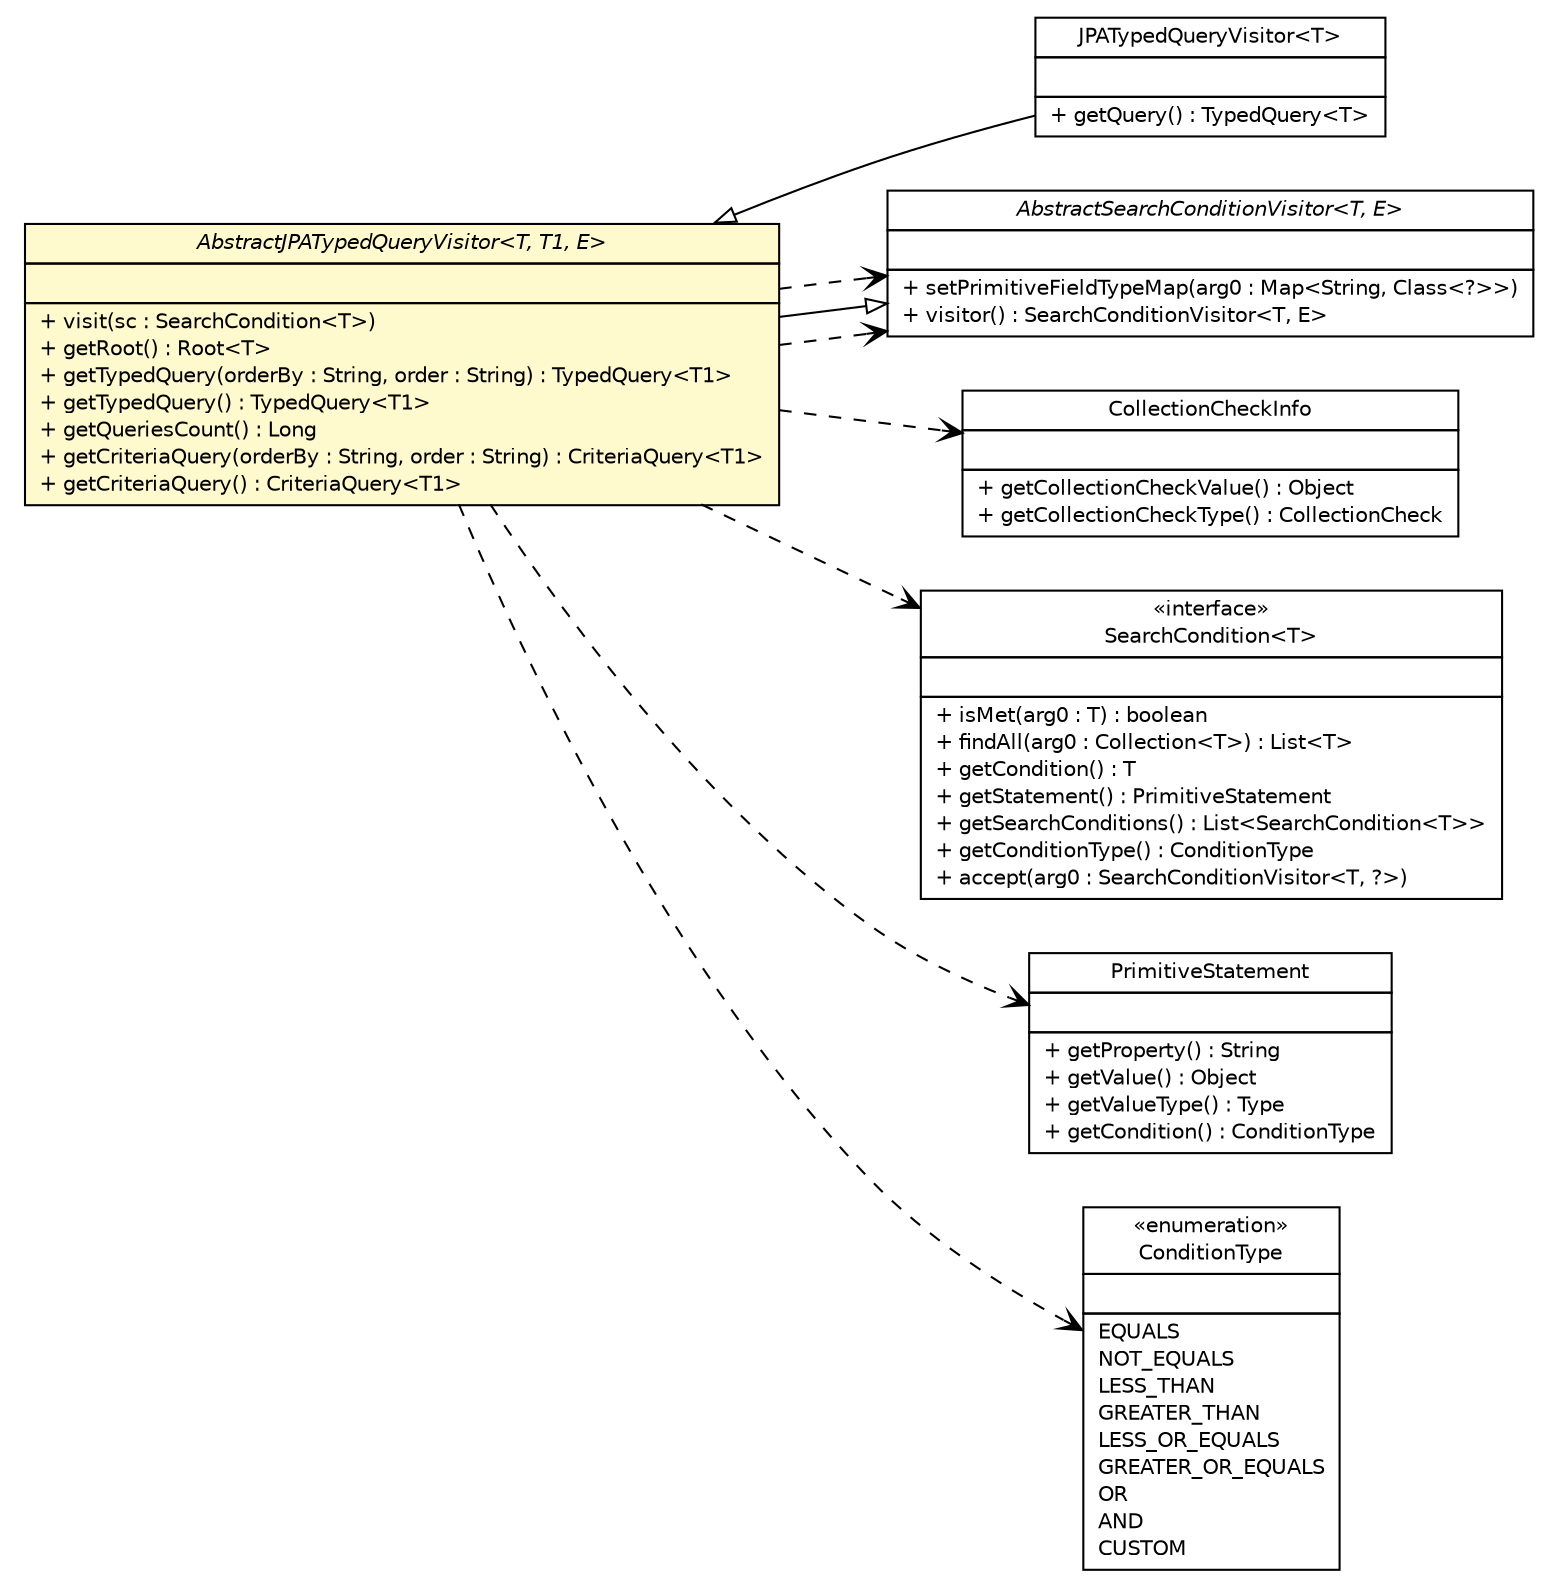 #!/usr/local/bin/dot
#
# Class diagram 
# Generated by UMLGraph version 5.1 (http://www.umlgraph.org/)
#

digraph G {
	edge [fontname="Helvetica",fontsize=10,labelfontname="Helvetica",labelfontsize=10];
	node [fontname="Helvetica",fontsize=10,shape=plaintext];
	nodesep=0.25;
	ranksep=0.5;
	rankdir=LR;
	// org.apache.cxf.jaxrs.ext.search.jpa.JPATypedQueryVisitor<T>
	c74122 [label=<<table title="org.apache.cxf.jaxrs.ext.search.jpa.JPATypedQueryVisitor" border="0" cellborder="1" cellspacing="0" cellpadding="2" port="p" href="./JPATypedQueryVisitor.html">
		<tr><td><table border="0" cellspacing="0" cellpadding="1">
<tr><td align="center" balign="center"> JPATypedQueryVisitor&lt;T&gt; </td></tr>
		</table></td></tr>
		<tr><td><table border="0" cellspacing="0" cellpadding="1">
<tr><td align="left" balign="left">  </td></tr>
		</table></td></tr>
		<tr><td><table border="0" cellspacing="0" cellpadding="1">
<tr><td align="left" balign="left"> + getQuery() : TypedQuery&lt;T&gt; </td></tr>
		</table></td></tr>
		</table>>, fontname="Helvetica", fontcolor="black", fontsize=10.0];
	// org.apache.cxf.jaxrs.ext.search.jpa.AbstractJPATypedQueryVisitor<T, T1, E>
	c74123 [label=<<table title="org.apache.cxf.jaxrs.ext.search.jpa.AbstractJPATypedQueryVisitor" border="0" cellborder="1" cellspacing="0" cellpadding="2" port="p" bgcolor="lemonChiffon" href="./AbstractJPATypedQueryVisitor.html">
		<tr><td><table border="0" cellspacing="0" cellpadding="1">
<tr><td align="center" balign="center"><font face="Helvetica-Oblique"> AbstractJPATypedQueryVisitor&lt;T, T1, E&gt; </font></td></tr>
		</table></td></tr>
		<tr><td><table border="0" cellspacing="0" cellpadding="1">
<tr><td align="left" balign="left">  </td></tr>
		</table></td></tr>
		<tr><td><table border="0" cellspacing="0" cellpadding="1">
<tr><td align="left" balign="left"> + visit(sc : SearchCondition&lt;T&gt;) </td></tr>
<tr><td align="left" balign="left"> + getRoot() : Root&lt;T&gt; </td></tr>
<tr><td align="left" balign="left"> + getTypedQuery(orderBy : String, order : String) : TypedQuery&lt;T1&gt; </td></tr>
<tr><td align="left" balign="left"> + getTypedQuery() : TypedQuery&lt;T1&gt; </td></tr>
<tr><td align="left" balign="left"> + getQueriesCount() : Long </td></tr>
<tr><td align="left" balign="left"> + getCriteriaQuery(orderBy : String, order : String) : CriteriaQuery&lt;T1&gt; </td></tr>
<tr><td align="left" balign="left"> + getCriteriaQuery() : CriteriaQuery&lt;T1&gt; </td></tr>
		</table></td></tr>
		</table>>, fontname="Helvetica", fontcolor="black", fontsize=10.0];
	//org.apache.cxf.jaxrs.ext.search.jpa.JPATypedQueryVisitor<T> extends org.apache.cxf.jaxrs.ext.search.jpa.AbstractJPATypedQueryVisitor<T, T, javax.persistence.TypedQuery<T>>
	c74123:p -> c74122:p [dir=back,arrowtail=empty];
	//org.apache.cxf.jaxrs.ext.search.jpa.AbstractJPATypedQueryVisitor<T, T1, E> extends org.apache.cxf.jaxrs.ext.search.visitor.AbstractSearchConditionVisitor<T, E>
	c74126:p -> c74123:p [dir=back,arrowtail=empty];
	// org.apache.cxf.jaxrs.ext.search.jpa.AbstractJPATypedQueryVisitor<T, T1, E> DEPEND org.apache.cxf.jaxrs.ext.search.collections.CollectionCheckInfo
	c74123:p -> c74127:p [taillabel="", label="", headlabel="", fontname="Helvetica", fontcolor="black", fontsize=10.0, color="black", arrowhead=open, style=dashed];
	// org.apache.cxf.jaxrs.ext.search.jpa.AbstractJPATypedQueryVisitor<T, T1, E> DEPEND org.apache.cxf.jaxrs.ext.search.SearchCondition<T>
	c74123:p -> c74128:p [taillabel="", label="", headlabel="", fontname="Helvetica", fontcolor="black", fontsize=10.0, color="black", arrowhead=open, style=dashed];
	// org.apache.cxf.jaxrs.ext.search.jpa.AbstractJPATypedQueryVisitor<T, T1, E> DEPEND org.apache.cxf.jaxrs.ext.search.visitor.AbstractSearchConditionVisitor<T, E>.ClassValue
	c74123:p -> c74126:p [taillabel="", label="", headlabel="", fontname="Helvetica", fontcolor="black", fontsize=10.0, color="black", arrowhead=open, style=dashed];
	// org.apache.cxf.jaxrs.ext.search.jpa.AbstractJPATypedQueryVisitor<T, T1, E> DEPEND org.apache.cxf.jaxrs.ext.search.PrimitiveStatement
	c74123:p -> c74129:p [taillabel="", label="", headlabel="", fontname="Helvetica", fontcolor="black", fontsize=10.0, color="black", arrowhead=open, style=dashed];
	// org.apache.cxf.jaxrs.ext.search.jpa.AbstractJPATypedQueryVisitor<T, T1, E> DEPEND org.apache.cxf.jaxrs.ext.search.visitor.AbstractSearchConditionVisitor<T, E>.ClassValue
	c74123:p -> c74126:p [taillabel="", label="", headlabel="", fontname="Helvetica", fontcolor="black", fontsize=10.0, color="black", arrowhead=open, style=dashed];
	// org.apache.cxf.jaxrs.ext.search.jpa.AbstractJPATypedQueryVisitor<T, T1, E> DEPEND org.apache.cxf.jaxrs.ext.search.ConditionType
	c74123:p -> c74130:p [taillabel="", label="", headlabel="", fontname="Helvetica", fontcolor="black", fontsize=10.0, color="black", arrowhead=open, style=dashed];
	// org.apache.cxf.jaxrs.ext.search.PrimitiveStatement
	c74129 [label=<<table title="org.apache.cxf.jaxrs.ext.search.PrimitiveStatement" border="0" cellborder="1" cellspacing="0" cellpadding="2" port="p" href="http://java.sun.com/j2se/1.4.2/docs/api/org/apache/cxf/jaxrs/ext/search/PrimitiveStatement.html">
		<tr><td><table border="0" cellspacing="0" cellpadding="1">
<tr><td align="center" balign="center"> PrimitiveStatement </td></tr>
		</table></td></tr>
		<tr><td><table border="0" cellspacing="0" cellpadding="1">
<tr><td align="left" balign="left">  </td></tr>
		</table></td></tr>
		<tr><td><table border="0" cellspacing="0" cellpadding="1">
<tr><td align="left" balign="left"> + getProperty() : String </td></tr>
<tr><td align="left" balign="left"> + getValue() : Object </td></tr>
<tr><td align="left" balign="left"> + getValueType() : Type </td></tr>
<tr><td align="left" balign="left"> + getCondition() : ConditionType </td></tr>
		</table></td></tr>
		</table>>, fontname="Helvetica", fontcolor="black", fontsize=10.0];
	// org.apache.cxf.jaxrs.ext.search.ConditionType
	c74130 [label=<<table title="org.apache.cxf.jaxrs.ext.search.ConditionType" border="0" cellborder="1" cellspacing="0" cellpadding="2" port="p" href="http://java.sun.com/j2se/1.4.2/docs/api/org/apache/cxf/jaxrs/ext/search/ConditionType.html">
		<tr><td><table border="0" cellspacing="0" cellpadding="1">
<tr><td align="center" balign="center"> &#171;enumeration&#187; </td></tr>
<tr><td align="center" balign="center"> ConditionType </td></tr>
		</table></td></tr>
		<tr><td><table border="0" cellspacing="0" cellpadding="1">
<tr><td align="left" balign="left">  </td></tr>
		</table></td></tr>
		<tr><td><table border="0" cellspacing="0" cellpadding="1">
<tr><td align="left" balign="left"> EQUALS </td></tr>
<tr><td align="left" balign="left"> NOT_EQUALS </td></tr>
<tr><td align="left" balign="left"> LESS_THAN </td></tr>
<tr><td align="left" balign="left"> GREATER_THAN </td></tr>
<tr><td align="left" balign="left"> LESS_OR_EQUALS </td></tr>
<tr><td align="left" balign="left"> GREATER_OR_EQUALS </td></tr>
<tr><td align="left" balign="left"> OR </td></tr>
<tr><td align="left" balign="left"> AND </td></tr>
<tr><td align="left" balign="left"> CUSTOM </td></tr>
		</table></td></tr>
		</table>>, fontname="Helvetica", fontcolor="black", fontsize=10.0];
	// org.apache.cxf.jaxrs.ext.search.SearchCondition<T>
	c74128 [label=<<table title="org.apache.cxf.jaxrs.ext.search.SearchCondition" border="0" cellborder="1" cellspacing="0" cellpadding="2" port="p" href="http://java.sun.com/j2se/1.4.2/docs/api/org/apache/cxf/jaxrs/ext/search/SearchCondition.html">
		<tr><td><table border="0" cellspacing="0" cellpadding="1">
<tr><td align="center" balign="center"> &#171;interface&#187; </td></tr>
<tr><td align="center" balign="center"> SearchCondition&lt;T&gt; </td></tr>
		</table></td></tr>
		<tr><td><table border="0" cellspacing="0" cellpadding="1">
<tr><td align="left" balign="left">  </td></tr>
		</table></td></tr>
		<tr><td><table border="0" cellspacing="0" cellpadding="1">
<tr><td align="left" balign="left"> + isMet(arg0 : T) : boolean </td></tr>
<tr><td align="left" balign="left"> + findAll(arg0 : Collection&lt;T&gt;) : List&lt;T&gt; </td></tr>
<tr><td align="left" balign="left"> + getCondition() : T </td></tr>
<tr><td align="left" balign="left"> + getStatement() : PrimitiveStatement </td></tr>
<tr><td align="left" balign="left"> + getSearchConditions() : List&lt;SearchCondition&lt;T&gt;&gt; </td></tr>
<tr><td align="left" balign="left"> + getConditionType() : ConditionType </td></tr>
<tr><td align="left" balign="left"> + accept(arg0 : SearchConditionVisitor&lt;T, ?&gt;) </td></tr>
		</table></td></tr>
		</table>>, fontname="Helvetica", fontcolor="black", fontsize=10.0];
	// org.apache.cxf.jaxrs.ext.search.collections.CollectionCheckInfo
	c74127 [label=<<table title="org.apache.cxf.jaxrs.ext.search.collections.CollectionCheckInfo" border="0" cellborder="1" cellspacing="0" cellpadding="2" port="p" href="http://java.sun.com/j2se/1.4.2/docs/api/org/apache/cxf/jaxrs/ext/search/collections/CollectionCheckInfo.html">
		<tr><td><table border="0" cellspacing="0" cellpadding="1">
<tr><td align="center" balign="center"> CollectionCheckInfo </td></tr>
		</table></td></tr>
		<tr><td><table border="0" cellspacing="0" cellpadding="1">
<tr><td align="left" balign="left">  </td></tr>
		</table></td></tr>
		<tr><td><table border="0" cellspacing="0" cellpadding="1">
<tr><td align="left" balign="left"> + getCollectionCheckValue() : Object </td></tr>
<tr><td align="left" balign="left"> + getCollectionCheckType() : CollectionCheck </td></tr>
		</table></td></tr>
		</table>>, fontname="Helvetica", fontcolor="black", fontsize=10.0];
	// org.apache.cxf.jaxrs.ext.search.visitor.AbstractSearchConditionVisitor<T, E>
	c74126 [label=<<table title="org.apache.cxf.jaxrs.ext.search.visitor.AbstractSearchConditionVisitor" border="0" cellborder="1" cellspacing="0" cellpadding="2" port="p" href="http://java.sun.com/j2se/1.4.2/docs/api/org/apache/cxf/jaxrs/ext/search/visitor/AbstractSearchConditionVisitor.html">
		<tr><td><table border="0" cellspacing="0" cellpadding="1">
<tr><td align="center" balign="center"><font face="Helvetica-Oblique"> AbstractSearchConditionVisitor&lt;T, E&gt; </font></td></tr>
		</table></td></tr>
		<tr><td><table border="0" cellspacing="0" cellpadding="1">
<tr><td align="left" balign="left">  </td></tr>
		</table></td></tr>
		<tr><td><table border="0" cellspacing="0" cellpadding="1">
<tr><td align="left" balign="left"> + setPrimitiveFieldTypeMap(arg0 : Map&lt;String, Class&lt;?&gt;&gt;) </td></tr>
<tr><td align="left" balign="left"> + visitor() : SearchConditionVisitor&lt;T, E&gt; </td></tr>
		</table></td></tr>
		</table>>, fontname="Helvetica", fontcolor="black", fontsize=10.0];
}

